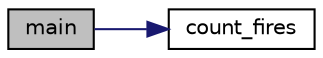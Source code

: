 digraph "main"
{
 // INTERACTIVE_SVG=YES
 // LATEX_PDF_SIZE
  edge [fontname="Helvetica",fontsize="10",labelfontname="Helvetica",labelfontsize="10"];
  node [fontname="Helvetica",fontsize="10",shape=record];
  rankdir="LR";
  Node1 [label="main",height=0.2,width=0.4,color="black", fillcolor="grey75", style="filled", fontcolor="black",tooltip="Son program is resposible to count number of Fires which are represented by 'F' character in a string..."];
  Node1 -> Node2 [color="midnightblue",fontsize="10",style="solid",fontname="Helvetica"];
  Node2 [label="count_fires",height=0.2,width=0.4,color="black", fillcolor="white", style="filled",URL="$son_8c.html#ad46111f044d941d744070e589bf49a76",tooltip="count_fires goes through the input string and counts the number of Fires."];
}
